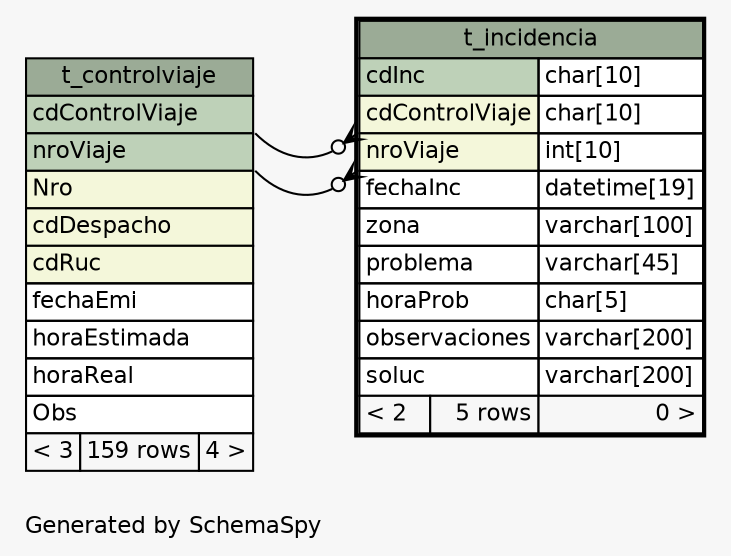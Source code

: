 // dot null on Windows 7 6.1
// SchemaSpy rev 590
digraph "oneDegreeRelationshipsDiagram" {
  graph [
    rankdir="RL"
    bgcolor="#f7f7f7"
    label="\nGenerated by SchemaSpy"
    labeljust="l"
    nodesep="0.18"
    ranksep="0.46"
    fontname="Helvetica"
    fontsize="11"
  ];
  node [
    fontname="Helvetica"
    fontsize="11"
    shape="plaintext"
  ];
  edge [
    arrowsize="0.8"
  ];
  "t_incidencia":"cdControlViaje":sw -> "t_controlviaje":"cdControlViaje":se [arrowhead=none dir=back arrowtail=crowodot];
  "t_incidencia":"nroViaje":sw -> "t_controlviaje":"nroViaje":se [arrowhead=none dir=back arrowtail=crowodot];
  "t_controlviaje" [
    label=<
    <TABLE BORDER="0" CELLBORDER="1" CELLSPACING="0" BGCOLOR="#ffffff">
      <TR><TD COLSPAN="3" BGCOLOR="#9bab96" ALIGN="CENTER">t_controlviaje</TD></TR>
      <TR><TD PORT="cdControlViaje" COLSPAN="3" BGCOLOR="#bed1b8" ALIGN="LEFT">cdControlViaje</TD></TR>
      <TR><TD PORT="nroViaje" COLSPAN="3" BGCOLOR="#bed1b8" ALIGN="LEFT">nroViaje</TD></TR>
      <TR><TD PORT="Nro" COLSPAN="3" BGCOLOR="#f4f7da" ALIGN="LEFT">Nro</TD></TR>
      <TR><TD PORT="cdDespacho" COLSPAN="3" BGCOLOR="#f4f7da" ALIGN="LEFT">cdDespacho</TD></TR>
      <TR><TD PORT="cdRuc" COLSPAN="3" BGCOLOR="#f4f7da" ALIGN="LEFT">cdRuc</TD></TR>
      <TR><TD PORT="fechaEmi" COLSPAN="3" ALIGN="LEFT">fechaEmi</TD></TR>
      <TR><TD PORT="horaEstimada" COLSPAN="3" ALIGN="LEFT">horaEstimada</TD></TR>
      <TR><TD PORT="horaReal" COLSPAN="3" ALIGN="LEFT">horaReal</TD></TR>
      <TR><TD PORT="Obs" COLSPAN="3" ALIGN="LEFT">Obs</TD></TR>
      <TR><TD ALIGN="LEFT" BGCOLOR="#f7f7f7">&lt; 3</TD><TD ALIGN="RIGHT" BGCOLOR="#f7f7f7">159 rows</TD><TD ALIGN="RIGHT" BGCOLOR="#f7f7f7">4 &gt;</TD></TR>
    </TABLE>>
    URL="t_controlviaje.html"
    tooltip="t_controlviaje"
  ];
  "t_incidencia" [
    label=<
    <TABLE BORDER="2" CELLBORDER="1" CELLSPACING="0" BGCOLOR="#ffffff">
      <TR><TD COLSPAN="3" BGCOLOR="#9bab96" ALIGN="CENTER">t_incidencia</TD></TR>
      <TR><TD PORT="cdInc" COLSPAN="2" BGCOLOR="#bed1b8" ALIGN="LEFT">cdInc</TD><TD PORT="cdInc.type" ALIGN="LEFT">char[10]</TD></TR>
      <TR><TD PORT="cdControlViaje" COLSPAN="2" BGCOLOR="#f4f7da" ALIGN="LEFT">cdControlViaje</TD><TD PORT="cdControlViaje.type" ALIGN="LEFT">char[10]</TD></TR>
      <TR><TD PORT="nroViaje" COLSPAN="2" BGCOLOR="#f4f7da" ALIGN="LEFT">nroViaje</TD><TD PORT="nroViaje.type" ALIGN="LEFT">int[10]</TD></TR>
      <TR><TD PORT="fechaInc" COLSPAN="2" ALIGN="LEFT">fechaInc</TD><TD PORT="fechaInc.type" ALIGN="LEFT">datetime[19]</TD></TR>
      <TR><TD PORT="zona" COLSPAN="2" ALIGN="LEFT">zona</TD><TD PORT="zona.type" ALIGN="LEFT">varchar[100]</TD></TR>
      <TR><TD PORT="problema" COLSPAN="2" ALIGN="LEFT">problema</TD><TD PORT="problema.type" ALIGN="LEFT">varchar[45]</TD></TR>
      <TR><TD PORT="horaProb" COLSPAN="2" ALIGN="LEFT">horaProb</TD><TD PORT="horaProb.type" ALIGN="LEFT">char[5]</TD></TR>
      <TR><TD PORT="observaciones" COLSPAN="2" ALIGN="LEFT">observaciones</TD><TD PORT="observaciones.type" ALIGN="LEFT">varchar[200]</TD></TR>
      <TR><TD PORT="soluc" COLSPAN="2" ALIGN="LEFT">soluc</TD><TD PORT="soluc.type" ALIGN="LEFT">varchar[200]</TD></TR>
      <TR><TD ALIGN="LEFT" BGCOLOR="#f7f7f7">&lt; 2</TD><TD ALIGN="RIGHT" BGCOLOR="#f7f7f7">5 rows</TD><TD ALIGN="RIGHT" BGCOLOR="#f7f7f7">0 &gt;</TD></TR>
    </TABLE>>
    URL="t_incidencia.html"
    tooltip="t_incidencia"
  ];
}
